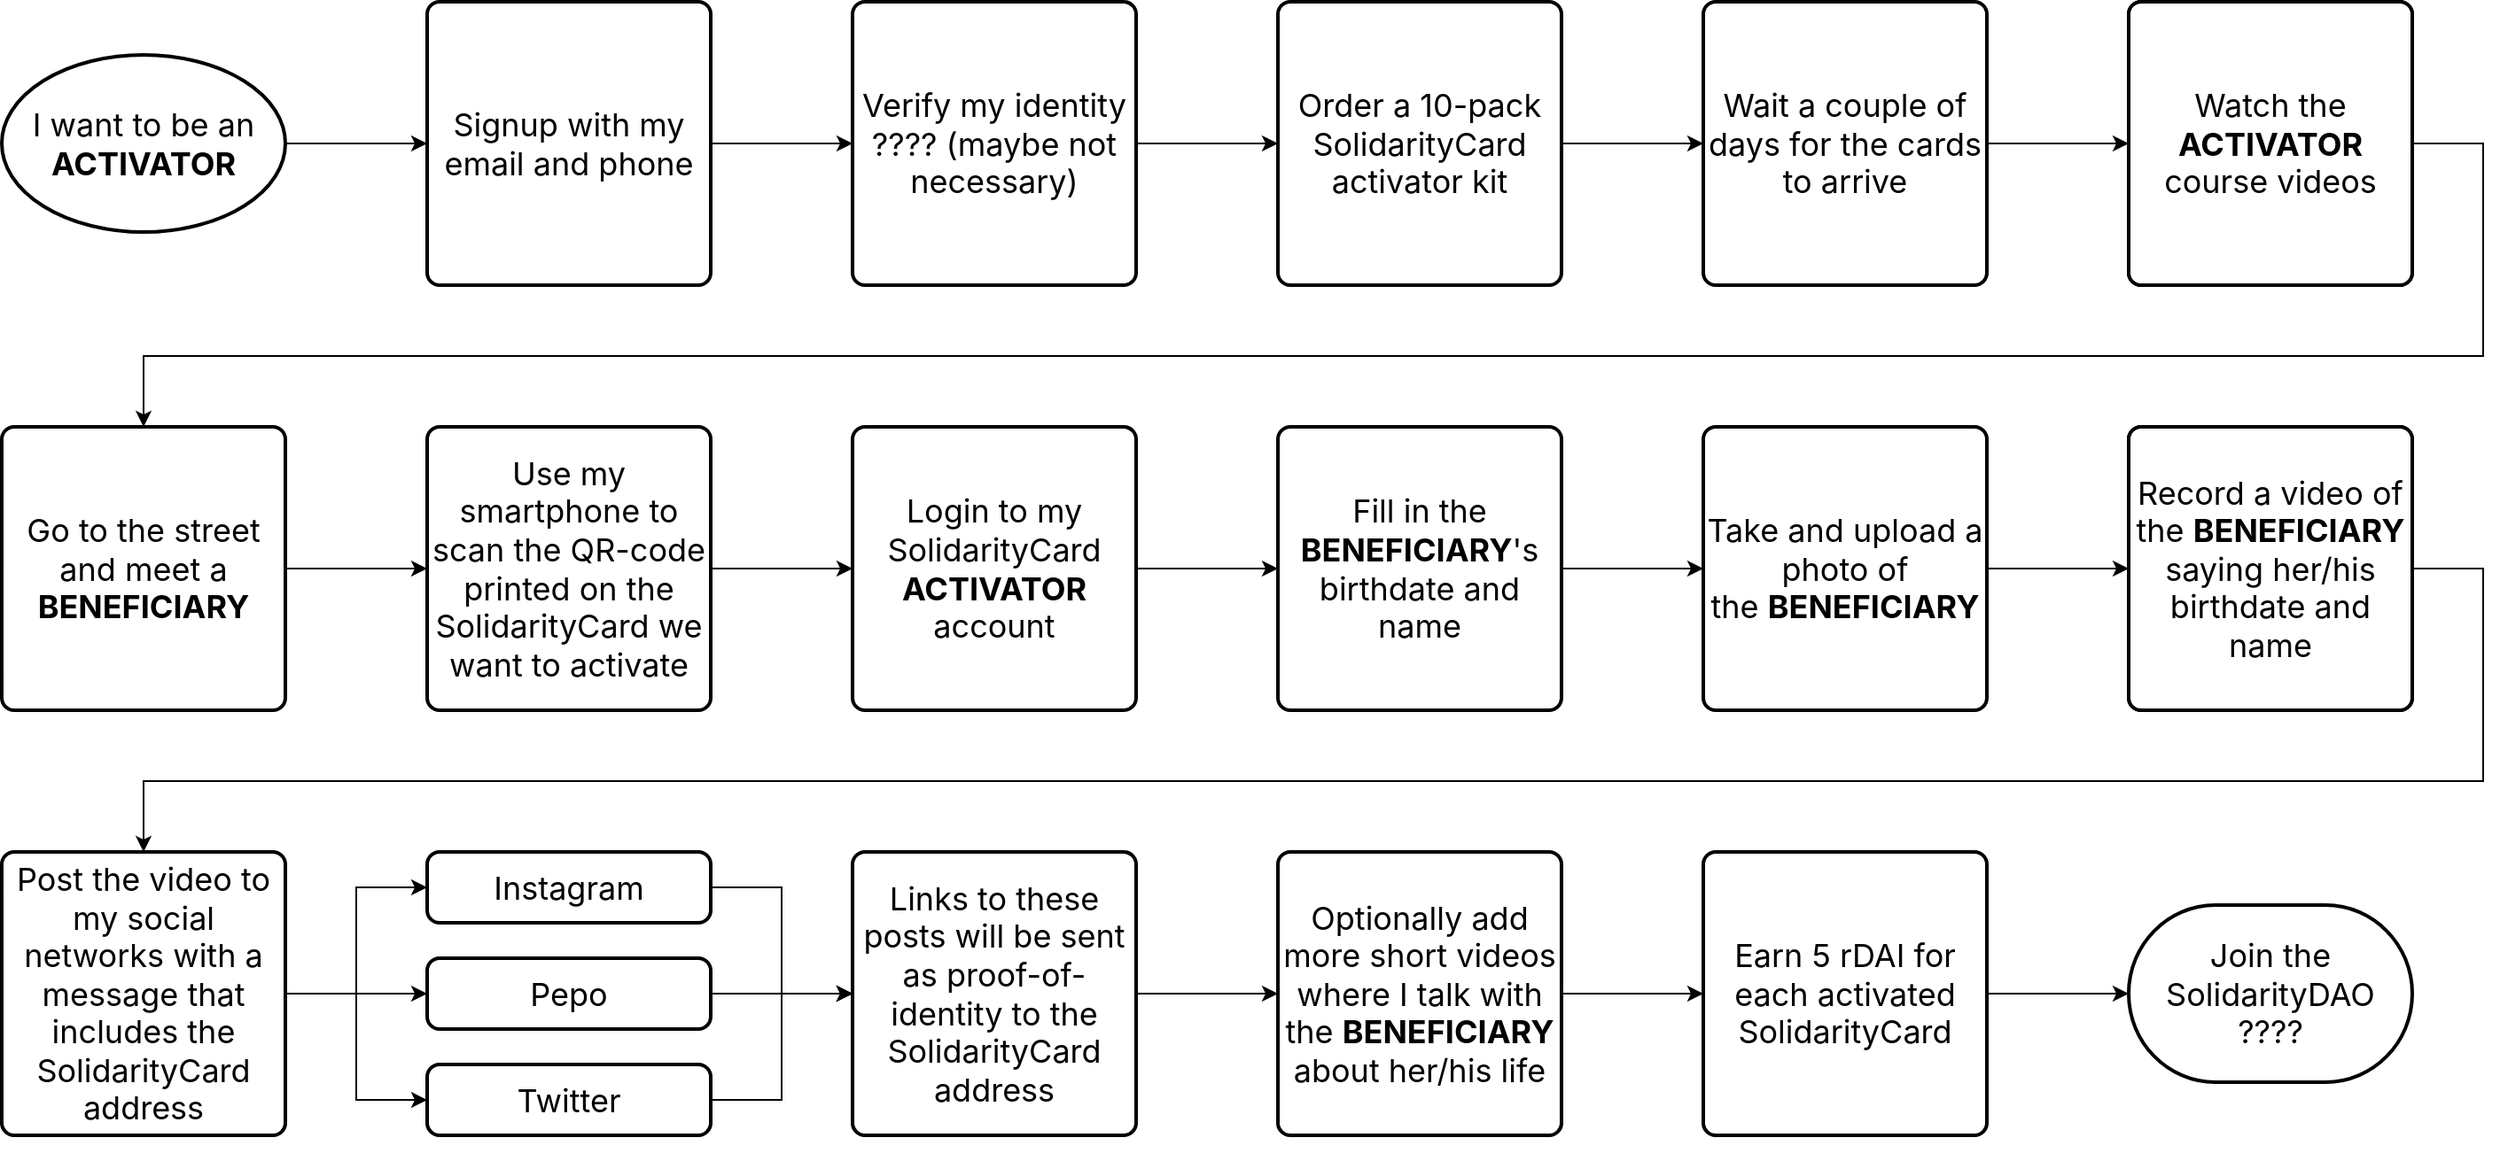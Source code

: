 <mxfile version="12.6.5" type="device"><diagram id="C5RBs43oDa-KdzZeNtuy" name="Page-1"><mxGraphModel dx="946" dy="626" grid="1" gridSize="10" guides="1" tooltips="1" connect="1" arrows="1" fold="1" page="1" pageScale="1" pageWidth="1600" pageHeight="900" background="none" math="0" shadow="0"><root><mxCell id="WIyWlLk6GJQsqaUBKTNV-0"/><mxCell id="WIyWlLk6GJQsqaUBKTNV-1" parent="WIyWlLk6GJQsqaUBKTNV-0"/><mxCell id="mSspPqRyP36LWcU6xhqJ-55" value="" style="edgeStyle=orthogonalEdgeStyle;rounded=0;orthogonalLoop=1;jettySize=auto;html=1;fontFamily=SF Pro Text;fontSize=18;" parent="WIyWlLk6GJQsqaUBKTNV-1" source="mSspPqRyP36LWcU6xhqJ-52" target="mSspPqRyP36LWcU6xhqJ-54" edge="1"><mxGeometry relative="1" as="geometry"/></mxCell><mxCell id="mSspPqRyP36LWcU6xhqJ-52" value="Signup with my email and phone" style="rounded=1;whiteSpace=wrap;html=1;absoluteArcSize=1;arcSize=14;strokeWidth=2;shadow=0;fontFamily=SF Pro Text;fontSize=18;" parent="WIyWlLk6GJQsqaUBKTNV-1" vertex="1"><mxGeometry x="320" y="120" width="160" height="160" as="geometry"/></mxCell><mxCell id="mSspPqRyP36LWcU6xhqJ-57" value="" style="edgeStyle=orthogonalEdgeStyle;rounded=0;orthogonalLoop=1;jettySize=auto;html=1;fontFamily=SF Pro Text;fontSize=18;" parent="WIyWlLk6GJQsqaUBKTNV-1" source="mSspPqRyP36LWcU6xhqJ-54" target="mSspPqRyP36LWcU6xhqJ-56" edge="1"><mxGeometry relative="1" as="geometry"/></mxCell><mxCell id="mSspPqRyP36LWcU6xhqJ-54" value="Verify my identity ???? (maybe not necessary)" style="rounded=1;whiteSpace=wrap;html=1;absoluteArcSize=1;arcSize=14;strokeWidth=2;shadow=0;fontFamily=SF Pro Text;fontSize=18;" parent="WIyWlLk6GJQsqaUBKTNV-1" vertex="1"><mxGeometry x="560" y="120" width="160" height="160" as="geometry"/></mxCell><mxCell id="mSspPqRyP36LWcU6xhqJ-103" value="" style="edgeStyle=orthogonalEdgeStyle;rounded=0;orthogonalLoop=1;jettySize=auto;html=1;fontFamily=SF Pro Text;fontSize=18;" parent="WIyWlLk6GJQsqaUBKTNV-1" source="mSspPqRyP36LWcU6xhqJ-56" target="mSspPqRyP36LWcU6xhqJ-102" edge="1"><mxGeometry relative="1" as="geometry"/></mxCell><mxCell id="mSspPqRyP36LWcU6xhqJ-56" value="Order a 10-pack SolidarityCard activator kit" style="rounded=1;whiteSpace=wrap;html=1;absoluteArcSize=1;arcSize=14;strokeWidth=2;shadow=0;fontFamily=SF Pro Text;fontSize=18;" parent="WIyWlLk6GJQsqaUBKTNV-1" vertex="1"><mxGeometry x="800" y="120" width="160" height="160" as="geometry"/></mxCell><mxCell id="mSspPqRyP36LWcU6xhqJ-105" value="" style="edgeStyle=orthogonalEdgeStyle;rounded=0;orthogonalLoop=1;jettySize=auto;html=1;fontFamily=SF Pro Text;fontSize=18;" parent="WIyWlLk6GJQsqaUBKTNV-1" source="mSspPqRyP36LWcU6xhqJ-102" target="mSspPqRyP36LWcU6xhqJ-104" edge="1"><mxGeometry relative="1" as="geometry"/></mxCell><mxCell id="mSspPqRyP36LWcU6xhqJ-102" value="Wait a couple of days for the cards to arrive" style="rounded=1;whiteSpace=wrap;html=1;absoluteArcSize=1;arcSize=14;strokeWidth=2;shadow=0;fontFamily=SF Pro Text;fontSize=18;" parent="WIyWlLk6GJQsqaUBKTNV-1" vertex="1"><mxGeometry x="1040" y="120" width="160" height="160" as="geometry"/></mxCell><mxCell id="mSspPqRyP36LWcU6xhqJ-104" value="Order a pack of 10 SolidarityCards" style="rounded=1;whiteSpace=wrap;html=1;absoluteArcSize=1;arcSize=14;strokeWidth=2;shadow=0;fontFamily=SF Pro Text;fontSize=18;" parent="WIyWlLk6GJQsqaUBKTNV-1" vertex="1"><mxGeometry x="1280" y="120" width="160" height="160" as="geometry"/></mxCell><mxCell id="mSspPqRyP36LWcU6xhqJ-64" value="" style="edgeStyle=orthogonalEdgeStyle;rounded=0;orthogonalLoop=1;jettySize=auto;html=1;fontFamily=SF Pro Text;fontSize=18;entryX=0.5;entryY=0;entryDx=0;entryDy=0;" parent="WIyWlLk6GJQsqaUBKTNV-1" source="mSspPqRyP36LWcU6xhqJ-58" target="mSspPqRyP36LWcU6xhqJ-60" edge="1"><mxGeometry relative="1" as="geometry"><mxPoint x="1240" y="200" as="targetPoint"/><Array as="points"><mxPoint x="1480" y="200"/><mxPoint x="1480" y="320"/><mxPoint x="160" y="320"/></Array></mxGeometry></mxCell><mxCell id="mSspPqRyP36LWcU6xhqJ-58" value="Watch the &lt;b style=&quot;font-size: 18px;&quot;&gt;ACTIVATOR&lt;/b&gt; course videos" style="rounded=1;whiteSpace=wrap;html=1;absoluteArcSize=1;arcSize=14;strokeWidth=2;shadow=0;fontFamily=SF Pro Text;fontSize=18;" parent="WIyWlLk6GJQsqaUBKTNV-1" vertex="1"><mxGeometry x="1280" y="120" width="160" height="160" as="geometry"/></mxCell><mxCell id="mSspPqRyP36LWcU6xhqJ-66" value="" style="edgeStyle=orthogonalEdgeStyle;rounded=0;orthogonalLoop=1;jettySize=auto;html=1;fontFamily=SF Pro Text;fontSize=18;" parent="WIyWlLk6GJQsqaUBKTNV-1" source="mSspPqRyP36LWcU6xhqJ-60" target="mSspPqRyP36LWcU6xhqJ-65" edge="1"><mxGeometry relative="1" as="geometry"/></mxCell><mxCell id="mSspPqRyP36LWcU6xhqJ-60" value="Go to the street and meet a &lt;b style=&quot;font-size: 18px;&quot;&gt;BENEFICIARY&lt;/b&gt;" style="rounded=1;whiteSpace=wrap;html=1;absoluteArcSize=1;arcSize=14;strokeWidth=2;shadow=0;fontFamily=SF Pro Text;fontSize=18;" parent="WIyWlLk6GJQsqaUBKTNV-1" vertex="1"><mxGeometry x="80" y="360" width="160" height="160" as="geometry"/></mxCell><mxCell id="mSspPqRyP36LWcU6xhqJ-68" value="" style="edgeStyle=orthogonalEdgeStyle;rounded=0;orthogonalLoop=1;jettySize=auto;html=1;fontFamily=SF Pro Text;fontSize=18;" parent="WIyWlLk6GJQsqaUBKTNV-1" source="mSspPqRyP36LWcU6xhqJ-65" target="mSspPqRyP36LWcU6xhqJ-67" edge="1"><mxGeometry relative="1" as="geometry"/></mxCell><mxCell id="mSspPqRyP36LWcU6xhqJ-65" value="&lt;p style=&quot;font-size: 18px;&quot;&gt;Use my smartphone to scan the QR-code printed on the SolidarityCard we want to activate&lt;br style=&quot;font-size: 18px;&quot;&gt;&lt;/p&gt;" style="rounded=1;whiteSpace=wrap;html=1;absoluteArcSize=1;arcSize=14;strokeWidth=2;shadow=0;fontFamily=SF Pro Text;fontSize=18;" parent="WIyWlLk6GJQsqaUBKTNV-1" vertex="1"><mxGeometry x="320" y="360" width="160" height="160" as="geometry"/></mxCell><mxCell id="mSspPqRyP36LWcU6xhqJ-76" value="" style="edgeStyle=orthogonalEdgeStyle;rounded=0;orthogonalLoop=1;jettySize=auto;html=1;fontFamily=SF Pro Text;fontSize=18;" parent="WIyWlLk6GJQsqaUBKTNV-1" source="mSspPqRyP36LWcU6xhqJ-67" target="mSspPqRyP36LWcU6xhqJ-75" edge="1"><mxGeometry relative="1" as="geometry"/></mxCell><mxCell id="mSspPqRyP36LWcU6xhqJ-67" value="&lt;p style=&quot;font-size: 18px;&quot;&gt;Login to my SolidarityCard &lt;b style=&quot;font-size: 18px;&quot;&gt;ACTIVATOR&lt;/b&gt; account&lt;/p&gt;" style="rounded=1;whiteSpace=wrap;html=1;absoluteArcSize=1;arcSize=14;strokeWidth=2;shadow=0;fontFamily=SF Pro Text;fontSize=18;" parent="WIyWlLk6GJQsqaUBKTNV-1" vertex="1"><mxGeometry x="560" y="360" width="160" height="160" as="geometry"/></mxCell><mxCell id="mSspPqRyP36LWcU6xhqJ-78" value="" style="edgeStyle=orthogonalEdgeStyle;rounded=0;orthogonalLoop=1;jettySize=auto;html=1;fontFamily=SF Pro Text;fontSize=18;" parent="WIyWlLk6GJQsqaUBKTNV-1" source="mSspPqRyP36LWcU6xhqJ-75" target="mSspPqRyP36LWcU6xhqJ-77" edge="1"><mxGeometry relative="1" as="geometry"/></mxCell><mxCell id="mSspPqRyP36LWcU6xhqJ-75" value="&lt;p style=&quot;font-size: 18px;&quot;&gt;Fill in the &lt;b style=&quot;font-size: 18px;&quot;&gt;BENEFICIARY&lt;/b&gt;'s birthdate and name&lt;/p&gt;" style="rounded=1;whiteSpace=wrap;html=1;absoluteArcSize=1;arcSize=14;strokeWidth=2;shadow=0;fontFamily=SF Pro Text;fontSize=18;" parent="WIyWlLk6GJQsqaUBKTNV-1" vertex="1"><mxGeometry x="800" y="360" width="160" height="160" as="geometry"/></mxCell><mxCell id="mSspPqRyP36LWcU6xhqJ-107" value="" style="edgeStyle=orthogonalEdgeStyle;rounded=0;orthogonalLoop=1;jettySize=auto;html=1;fontFamily=SF Pro Text;fontSize=18;" parent="WIyWlLk6GJQsqaUBKTNV-1" source="mSspPqRyP36LWcU6xhqJ-77" target="mSspPqRyP36LWcU6xhqJ-106" edge="1"><mxGeometry relative="1" as="geometry"/></mxCell><mxCell id="mSspPqRyP36LWcU6xhqJ-77" value="&lt;p style=&quot;font-size: 18px;&quot;&gt;Take and upload a photo of the&amp;nbsp;&lt;b style=&quot;font-size: 18px;&quot;&gt;BENEFICIARY&lt;/b&gt;&lt;/p&gt;" style="rounded=1;whiteSpace=wrap;html=1;absoluteArcSize=1;arcSize=14;strokeWidth=2;shadow=0;fontFamily=SF Pro Text;fontSize=18;" parent="WIyWlLk6GJQsqaUBKTNV-1" vertex="1"><mxGeometry x="1040" y="360" width="160" height="160" as="geometry"/></mxCell><mxCell id="mSspPqRyP36LWcU6xhqJ-106" value="&lt;p style=&quot;font-size: 18px;&quot;&gt;Take and upload a photo of the&amp;nbsp;&lt;b style=&quot;font-size: 18px;&quot;&gt;BENEFICIARY&lt;/b&gt;&lt;/p&gt;" style="rounded=1;whiteSpace=wrap;html=1;absoluteArcSize=1;arcSize=14;strokeWidth=2;shadow=0;fontFamily=SF Pro Text;fontSize=18;" parent="WIyWlLk6GJQsqaUBKTNV-1" vertex="1"><mxGeometry x="1280" y="360" width="160" height="160" as="geometry"/></mxCell><mxCell id="mSspPqRyP36LWcU6xhqJ-113" value="" style="edgeStyle=orthogonalEdgeStyle;rounded=0;orthogonalLoop=1;jettySize=auto;html=1;fontFamily=SF Pro Text;fontSize=18;entryX=0.5;entryY=0;entryDx=0;entryDy=0;" parent="WIyWlLk6GJQsqaUBKTNV-1" source="mSspPqRyP36LWcU6xhqJ-73" target="mSspPqRyP36LWcU6xhqJ-83" edge="1"><mxGeometry relative="1" as="geometry"><mxPoint x="1520" y="440" as="targetPoint"/><Array as="points"><mxPoint x="1480" y="440"/><mxPoint x="1480" y="560"/><mxPoint x="160" y="560"/></Array></mxGeometry></mxCell><mxCell id="mSspPqRyP36LWcU6xhqJ-73" value="&lt;p style=&quot;font-size: 18px;&quot;&gt;Record a video of the &lt;b style=&quot;font-size: 18px;&quot;&gt;BENEFICIARY&lt;/b&gt; saying her/his birthdate and name&lt;/p&gt;" style="rounded=1;whiteSpace=wrap;html=1;absoluteArcSize=1;arcSize=14;strokeWidth=2;shadow=0;fontFamily=SF Pro Text;fontSize=18;" parent="WIyWlLk6GJQsqaUBKTNV-1" vertex="1"><mxGeometry x="1280" y="360" width="160" height="160" as="geometry"/></mxCell><mxCell id="mSspPqRyP36LWcU6xhqJ-86" value="" style="edgeStyle=orthogonalEdgeStyle;rounded=0;orthogonalLoop=1;jettySize=auto;html=1;fontFamily=SF Pro Text;fontSize=18;" parent="WIyWlLk6GJQsqaUBKTNV-1" source="mSspPqRyP36LWcU6xhqJ-83" target="mSspPqRyP36LWcU6xhqJ-85" edge="1"><mxGeometry relative="1" as="geometry"/></mxCell><mxCell id="mSspPqRyP36LWcU6xhqJ-93" style="edgeStyle=orthogonalEdgeStyle;rounded=0;orthogonalLoop=1;jettySize=auto;html=1;entryX=0;entryY=0.5;entryDx=0;entryDy=0;fontFamily=SF Pro Text;fontSize=18;" parent="WIyWlLk6GJQsqaUBKTNV-1" source="mSspPqRyP36LWcU6xhqJ-83" target="mSspPqRyP36LWcU6xhqJ-89" edge="1"><mxGeometry relative="1" as="geometry"/></mxCell><mxCell id="mSspPqRyP36LWcU6xhqJ-94" style="edgeStyle=orthogonalEdgeStyle;rounded=0;orthogonalLoop=1;jettySize=auto;html=1;entryX=0;entryY=0.5;entryDx=0;entryDy=0;fontFamily=SF Pro Text;fontSize=18;" parent="WIyWlLk6GJQsqaUBKTNV-1" source="mSspPqRyP36LWcU6xhqJ-83" target="mSspPqRyP36LWcU6xhqJ-90" edge="1"><mxGeometry relative="1" as="geometry"/></mxCell><mxCell id="mSspPqRyP36LWcU6xhqJ-83" value="&lt;p style=&quot;font-size: 18px;&quot;&gt;Post the video to my social networks with a message that includes the SolidarityCard address&lt;/p&gt;" style="rounded=1;whiteSpace=wrap;html=1;absoluteArcSize=1;arcSize=14;strokeWidth=2;shadow=0;fontFamily=SF Pro Text;fontSize=18;" parent="WIyWlLk6GJQsqaUBKTNV-1" vertex="1"><mxGeometry x="80" y="600" width="160" height="160" as="geometry"/></mxCell><mxCell id="mSspPqRyP36LWcU6xhqJ-88" value="" style="edgeStyle=orthogonalEdgeStyle;rounded=0;orthogonalLoop=1;jettySize=auto;html=1;fontFamily=SF Pro Text;fontSize=18;" parent="WIyWlLk6GJQsqaUBKTNV-1" source="mSspPqRyP36LWcU6xhqJ-85" target="mSspPqRyP36LWcU6xhqJ-87" edge="1"><mxGeometry relative="1" as="geometry"/></mxCell><mxCell id="mSspPqRyP36LWcU6xhqJ-85" value="&lt;p style=&quot;font-size: 18px;&quot;&gt;Instagram&lt;/p&gt;" style="rounded=1;whiteSpace=wrap;html=1;absoluteArcSize=1;arcSize=14;strokeWidth=2;shadow=0;fontFamily=SF Pro Text;fontSize=18;" parent="WIyWlLk6GJQsqaUBKTNV-1" vertex="1"><mxGeometry x="320" y="600" width="160" height="40" as="geometry"/></mxCell><mxCell id="mSspPqRyP36LWcU6xhqJ-98" value="" style="edgeStyle=orthogonalEdgeStyle;rounded=0;orthogonalLoop=1;jettySize=auto;html=1;fontFamily=SF Pro Text;fontSize=18;" parent="WIyWlLk6GJQsqaUBKTNV-1" source="mSspPqRyP36LWcU6xhqJ-87" target="mSspPqRyP36LWcU6xhqJ-97" edge="1"><mxGeometry relative="1" as="geometry"/></mxCell><mxCell id="mSspPqRyP36LWcU6xhqJ-87" value="&lt;p style=&quot;font-size: 18px;&quot;&gt;&lt;font style=&quot;font-size: 18px;&quot;&gt;Links to these posts will be sent as proof-of-identity to the SolidarityCard address&lt;/font&gt;&lt;br style=&quot;font-size: 18px;&quot;&gt;&lt;/p&gt;" style="rounded=1;whiteSpace=wrap;html=1;absoluteArcSize=1;arcSize=14;strokeWidth=2;shadow=0;fontFamily=SF Pro Text;fontSize=18;" parent="WIyWlLk6GJQsqaUBKTNV-1" vertex="1"><mxGeometry x="560" y="600" width="160" height="160" as="geometry"/></mxCell><mxCell id="mSspPqRyP36LWcU6xhqJ-100" value="" style="edgeStyle=orthogonalEdgeStyle;rounded=0;orthogonalLoop=1;jettySize=auto;html=1;fontFamily=SF Pro Text;fontSize=18;" parent="WIyWlLk6GJQsqaUBKTNV-1" source="mSspPqRyP36LWcU6xhqJ-97" target="mSspPqRyP36LWcU6xhqJ-99" edge="1"><mxGeometry relative="1" as="geometry"/></mxCell><mxCell id="mSspPqRyP36LWcU6xhqJ-97" value="&lt;p style=&quot;font-size: 18px;&quot;&gt;&lt;font style=&quot;font-size: 18px;&quot;&gt;Optionally add more short videos where I talk with the &lt;b style=&quot;font-size: 18px;&quot;&gt;BENEFICIARY&lt;/b&gt; about her/his life&lt;/font&gt;&lt;br style=&quot;font-size: 18px;&quot;&gt;&lt;/p&gt;" style="rounded=1;whiteSpace=wrap;html=1;absoluteArcSize=1;arcSize=14;strokeWidth=2;shadow=0;fontFamily=SF Pro Text;fontSize=18;" parent="WIyWlLk6GJQsqaUBKTNV-1" vertex="1"><mxGeometry x="800" y="600" width="160" height="160" as="geometry"/></mxCell><mxCell id="mSspPqRyP36LWcU6xhqJ-114" style="edgeStyle=orthogonalEdgeStyle;rounded=0;orthogonalLoop=1;jettySize=auto;html=1;exitX=1;exitY=0.5;exitDx=0;exitDy=0;entryX=0;entryY=0.5;entryDx=0;entryDy=0;entryPerimeter=0;fontFamily=SF Pro Text;fontSize=18;" parent="WIyWlLk6GJQsqaUBKTNV-1" source="mSspPqRyP36LWcU6xhqJ-99" target="mSspPqRyP36LWcU6xhqJ-101" edge="1"><mxGeometry relative="1" as="geometry"/></mxCell><mxCell id="mSspPqRyP36LWcU6xhqJ-99" value="&lt;p style=&quot;font-size: 18px;&quot;&gt;Earn 5 rDAI for each activated SolidarityCard&lt;/p&gt;" style="rounded=1;whiteSpace=wrap;html=1;absoluteArcSize=1;arcSize=14;strokeWidth=2;shadow=0;fontFamily=SF Pro Text;fontSize=18;" parent="WIyWlLk6GJQsqaUBKTNV-1" vertex="1"><mxGeometry x="1040" y="600" width="160" height="160" as="geometry"/></mxCell><mxCell id="mSspPqRyP36LWcU6xhqJ-95" value="" style="edgeStyle=orthogonalEdgeStyle;rounded=0;orthogonalLoop=1;jettySize=auto;html=1;fontFamily=SF Pro Text;fontSize=18;" parent="WIyWlLk6GJQsqaUBKTNV-1" source="mSspPqRyP36LWcU6xhqJ-89" target="mSspPqRyP36LWcU6xhqJ-87" edge="1"><mxGeometry relative="1" as="geometry"/></mxCell><mxCell id="mSspPqRyP36LWcU6xhqJ-89" value="&lt;p style=&quot;font-size: 18px;&quot;&gt;Pepo&lt;/p&gt;" style="rounded=1;whiteSpace=wrap;html=1;absoluteArcSize=1;arcSize=14;strokeWidth=2;shadow=0;fontFamily=SF Pro Text;fontSize=18;" parent="WIyWlLk6GJQsqaUBKTNV-1" vertex="1"><mxGeometry x="320" y="660" width="160" height="40" as="geometry"/></mxCell><mxCell id="mSspPqRyP36LWcU6xhqJ-96" value="" style="edgeStyle=orthogonalEdgeStyle;rounded=0;orthogonalLoop=1;jettySize=auto;html=1;fontFamily=SF Pro Text;fontSize=18;" parent="WIyWlLk6GJQsqaUBKTNV-1" source="mSspPqRyP36LWcU6xhqJ-90" target="mSspPqRyP36LWcU6xhqJ-87" edge="1"><mxGeometry relative="1" as="geometry"/></mxCell><mxCell id="mSspPqRyP36LWcU6xhqJ-90" value="&lt;p style=&quot;font-size: 18px;&quot;&gt;Twitter&lt;/p&gt;" style="rounded=1;whiteSpace=wrap;html=1;absoluteArcSize=1;arcSize=14;strokeWidth=2;shadow=0;fontFamily=SF Pro Text;fontSize=18;" parent="WIyWlLk6GJQsqaUBKTNV-1" vertex="1"><mxGeometry x="320" y="720" width="160" height="40" as="geometry"/></mxCell><mxCell id="mSspPqRyP36LWcU6xhqJ-101" value="Join the SolidarityDAO ????" style="strokeWidth=2;html=1;shape=mxgraph.flowchart.terminator;whiteSpace=wrap;shadow=0;fontFamily=SF Pro Text;fontSize=18;" parent="WIyWlLk6GJQsqaUBKTNV-1" vertex="1"><mxGeometry x="1280" y="630" width="160" height="100" as="geometry"/></mxCell><mxCell id="flp96fGviJh_sGuhlw3Z-5" style="edgeStyle=orthogonalEdgeStyle;rounded=0;orthogonalLoop=1;jettySize=auto;html=1;exitX=1;exitY=0.5;exitDx=0;exitDy=0;exitPerimeter=0;entryX=0;entryY=0.5;entryDx=0;entryDy=0;fontFamily=SF Pro Text;fontSize=18;" parent="WIyWlLk6GJQsqaUBKTNV-1" source="flp96fGviJh_sGuhlw3Z-4" target="mSspPqRyP36LWcU6xhqJ-52" edge="1"><mxGeometry relative="1" as="geometry"/></mxCell><mxCell id="flp96fGviJh_sGuhlw3Z-4" value="&lt;font style=&quot;font-size: 18px;&quot;&gt;I want to be an &lt;b style=&quot;font-size: 18px;&quot;&gt;ACTIVATOR&lt;/b&gt;&lt;/font&gt;" style="strokeWidth=2;html=1;shape=mxgraph.flowchart.start_1;whiteSpace=wrap;fontFamily=SF Pro Text;fontSize=18;" parent="WIyWlLk6GJQsqaUBKTNV-1" vertex="1"><mxGeometry x="80" y="150" width="160" height="100" as="geometry"/></mxCell></root></mxGraphModel></diagram></mxfile>